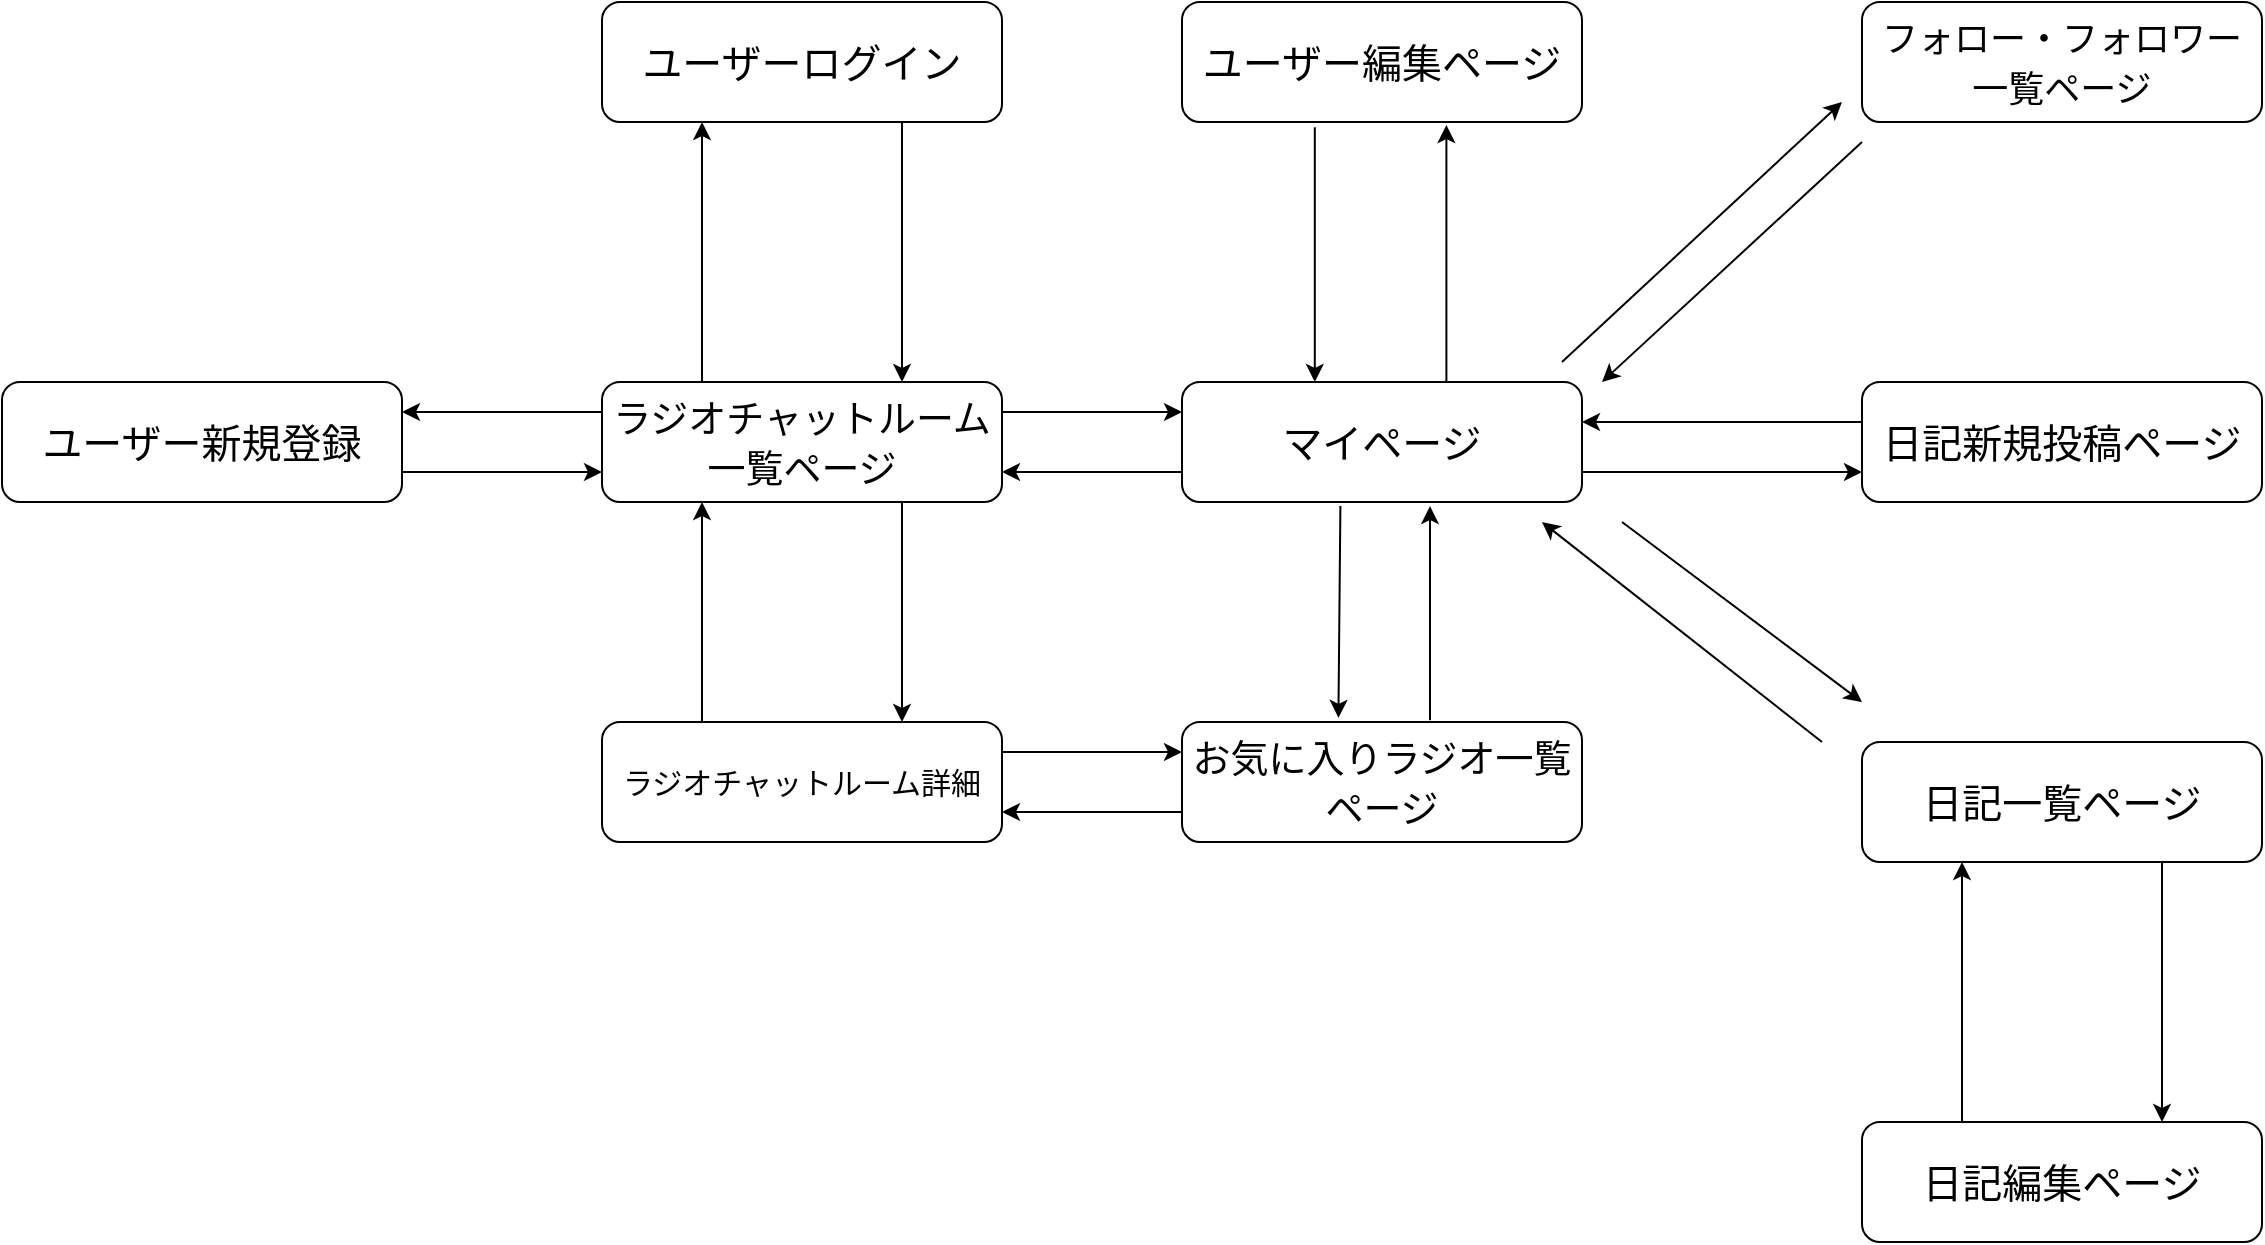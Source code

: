 <mxfile>
    <diagram id="2nmyHhBSpIyZ48t5KGVI" name="ページ1">
        <mxGraphModel dx="1840" dy="1413" grid="1" gridSize="10" guides="1" tooltips="1" connect="1" arrows="1" fold="1" page="1" pageScale="1" pageWidth="827" pageHeight="1169" math="0" shadow="0">
            <root>
                <mxCell id="0"/>
                <mxCell id="1" parent="0"/>
                <mxCell id="18" style="edgeStyle=none;html=1;exitX=0.25;exitY=0;exitDx=0;exitDy=0;entryX=0.25;entryY=1;entryDx=0;entryDy=0;fontSize=15;" edge="1" parent="1" source="8" target="12">
                    <mxGeometry relative="1" as="geometry"/>
                </mxCell>
                <mxCell id="20" style="edgeStyle=none;html=1;fontSize=15;entryX=0;entryY=0.25;entryDx=0;entryDy=0;exitX=1;exitY=0.25;exitDx=0;exitDy=0;" edge="1" parent="1" source="8" target="10">
                    <mxGeometry relative="1" as="geometry">
                        <mxPoint x="760" y="570" as="sourcePoint"/>
                        <mxPoint x="830" y="490" as="targetPoint"/>
                    </mxGeometry>
                </mxCell>
                <mxCell id="22" style="edgeStyle=none;html=1;fontSize=15;entryX=1;entryY=0.25;entryDx=0;entryDy=0;exitX=0;exitY=0.25;exitDx=0;exitDy=0;" edge="1" parent="1" source="8" target="11">
                    <mxGeometry relative="1" as="geometry">
                        <mxPoint x="570" y="580" as="sourcePoint"/>
                        <mxPoint x="490" y="490" as="targetPoint"/>
                    </mxGeometry>
                </mxCell>
                <mxCell id="57" style="edgeStyle=none;html=1;exitX=0.25;exitY=1;exitDx=0;exitDy=0;entryX=0.25;entryY=0;entryDx=0;entryDy=0;fontSize=18;startArrow=classic;startFill=1;endArrow=none;endFill=0;" edge="1" parent="1" source="8" target="9">
                    <mxGeometry relative="1" as="geometry"/>
                </mxCell>
                <mxCell id="8" value="&lt;font style=&quot;font-size: 19px;&quot;&gt;ラジオチャットルーム一覧ページ&lt;/font&gt;" style="rounded=1;whiteSpace=wrap;html=1;fontSize=20;" vertex="1" parent="1">
                    <mxGeometry x="550" y="430" width="200" height="60" as="geometry"/>
                </mxCell>
                <mxCell id="26" style="edgeStyle=none;html=1;fontSize=15;exitX=1;exitY=0.25;exitDx=0;exitDy=0;entryX=0;entryY=0.25;entryDx=0;entryDy=0;" edge="1" parent="1" source="9" target="43">
                    <mxGeometry relative="1" as="geometry">
                        <mxPoint x="960" y="650" as="targetPoint"/>
                    </mxGeometry>
                </mxCell>
                <mxCell id="56" style="edgeStyle=none;html=1;exitX=0.75;exitY=0;exitDx=0;exitDy=0;entryX=0.75;entryY=1;entryDx=0;entryDy=0;fontSize=18;startArrow=classic;startFill=1;endArrow=none;endFill=0;" edge="1" parent="1" source="9" target="8">
                    <mxGeometry relative="1" as="geometry"/>
                </mxCell>
                <mxCell id="9" value="&lt;font style=&quot;font-size: 15px;&quot;&gt;ラジオチャットルーム詳細&lt;/font&gt;" style="rounded=1;whiteSpace=wrap;html=1;fontSize=15;" vertex="1" parent="1">
                    <mxGeometry x="550" y="600" width="200" height="60" as="geometry"/>
                </mxCell>
                <mxCell id="21" style="edgeStyle=none;html=1;fontSize=15;entryX=1;entryY=0.75;entryDx=0;entryDy=0;exitX=0;exitY=0.75;exitDx=0;exitDy=0;" edge="1" parent="1" source="10" target="8">
                    <mxGeometry relative="1" as="geometry">
                        <mxPoint x="850" y="500" as="sourcePoint"/>
                        <mxPoint x="770" y="590" as="targetPoint"/>
                    </mxGeometry>
                </mxCell>
                <mxCell id="25" style="edgeStyle=none;html=1;entryX=1;entryY=0.75;entryDx=0;entryDy=0;fontSize=15;exitX=0;exitY=0.75;exitDx=0;exitDy=0;" edge="1" parent="1" source="43" target="9">
                    <mxGeometry relative="1" as="geometry">
                        <mxPoint x="920" y="660" as="sourcePoint"/>
                    </mxGeometry>
                </mxCell>
                <mxCell id="31" value="" style="edgeStyle=none;html=1;fontSize=15;exitX=0.661;exitY=0;exitDx=0;exitDy=0;entryX=0.661;entryY=1.025;entryDx=0;entryDy=0;entryPerimeter=0;exitPerimeter=0;" edge="1" parent="1" source="10" target="13">
                    <mxGeometry relative="1" as="geometry"/>
                </mxCell>
                <mxCell id="32" style="edgeStyle=none;html=1;fontSize=15;" edge="1" parent="1">
                    <mxGeometry relative="1" as="geometry">
                        <mxPoint x="1060" y="500" as="sourcePoint"/>
                        <mxPoint x="1180" y="590" as="targetPoint"/>
                    </mxGeometry>
                </mxCell>
                <mxCell id="38" style="edgeStyle=none;html=1;exitX=1;exitY=0.75;exitDx=0;exitDy=0;entryX=0;entryY=0.75;entryDx=0;entryDy=0;fontSize=15;" edge="1" parent="1" source="10" target="15">
                    <mxGeometry relative="1" as="geometry"/>
                </mxCell>
                <mxCell id="45" style="edgeStyle=none;html=1;entryX=0.391;entryY=-0.034;entryDx=0;entryDy=0;entryPerimeter=0;fontSize=19;exitX=0.396;exitY=1.034;exitDx=0;exitDy=0;exitPerimeter=0;" edge="1" parent="1" source="10" target="43">
                    <mxGeometry relative="1" as="geometry"/>
                </mxCell>
                <mxCell id="10" value="マイページ" style="rounded=1;whiteSpace=wrap;html=1;fontSize=20;" vertex="1" parent="1">
                    <mxGeometry x="840" y="430" width="200" height="60" as="geometry"/>
                </mxCell>
                <mxCell id="23" style="edgeStyle=none;html=1;fontSize=15;entryX=0;entryY=0.75;entryDx=0;entryDy=0;exitX=1;exitY=0.75;exitDx=0;exitDy=0;" edge="1" parent="1" source="11" target="8">
                    <mxGeometry relative="1" as="geometry">
                        <mxPoint x="470" y="500" as="sourcePoint"/>
                        <mxPoint x="550" y="590" as="targetPoint"/>
                    </mxGeometry>
                </mxCell>
                <mxCell id="11" value="&lt;span style=&quot;font-size: 20px;&quot;&gt;ユーザー新規登録&lt;/span&gt;" style="rounded=1;whiteSpace=wrap;html=1;" vertex="1" parent="1">
                    <mxGeometry x="250" y="430" width="200" height="60" as="geometry"/>
                </mxCell>
                <mxCell id="19" style="edgeStyle=none;html=1;exitX=0.75;exitY=1;exitDx=0;exitDy=0;entryX=0.75;entryY=0;entryDx=0;entryDy=0;fontSize=15;" edge="1" parent="1" source="12" target="8">
                    <mxGeometry relative="1" as="geometry"/>
                </mxCell>
                <mxCell id="12" value="ユーザーログイン" style="rounded=1;whiteSpace=wrap;html=1;fontSize=20;" vertex="1" parent="1">
                    <mxGeometry x="550" y="240" width="200" height="60" as="geometry"/>
                </mxCell>
                <mxCell id="30" value="" style="edgeStyle=none;html=1;fontSize=15;entryX=0.332;entryY=0;entryDx=0;entryDy=0;exitX=0.332;exitY=1.044;exitDx=0;exitDy=0;exitPerimeter=0;entryPerimeter=0;" edge="1" parent="1" source="13" target="10">
                    <mxGeometry relative="1" as="geometry"/>
                </mxCell>
                <mxCell id="13" value="ユーザー編集ページ" style="rounded=1;whiteSpace=wrap;html=1;fontSize=20;" vertex="1" parent="1">
                    <mxGeometry x="840" y="240" width="200" height="60" as="geometry"/>
                </mxCell>
                <mxCell id="33" style="edgeStyle=none;html=1;fontSize=15;" edge="1" parent="1">
                    <mxGeometry relative="1" as="geometry">
                        <mxPoint x="1020" y="500" as="targetPoint"/>
                        <mxPoint x="1160" y="610" as="sourcePoint"/>
                    </mxGeometry>
                </mxCell>
                <mxCell id="41" style="edgeStyle=none;html=1;entryX=0.75;entryY=0;entryDx=0;entryDy=0;fontSize=15;exitX=0.75;exitY=1;exitDx=0;exitDy=0;" edge="1" parent="1" source="14" target="40">
                    <mxGeometry relative="1" as="geometry"/>
                </mxCell>
                <mxCell id="14" value="日記一覧ページ" style="rounded=1;whiteSpace=wrap;html=1;fontSize=20;" vertex="1" parent="1">
                    <mxGeometry x="1180" y="610" width="200" height="60" as="geometry"/>
                </mxCell>
                <mxCell id="37" style="edgeStyle=none;html=1;fontSize=15;" edge="1" parent="1">
                    <mxGeometry relative="1" as="geometry">
                        <mxPoint x="1180" y="450" as="sourcePoint"/>
                        <mxPoint x="1040" y="450" as="targetPoint"/>
                    </mxGeometry>
                </mxCell>
                <mxCell id="15" value="日記新規投稿ページ" style="rounded=1;whiteSpace=wrap;html=1;fontSize=20;" vertex="1" parent="1">
                    <mxGeometry x="1180" y="430" width="200" height="60" as="geometry"/>
                </mxCell>
                <mxCell id="42" style="edgeStyle=none;html=1;exitX=0.25;exitY=0;exitDx=0;exitDy=0;fontSize=15;entryX=0.25;entryY=1;entryDx=0;entryDy=0;" edge="1" parent="1" source="40" target="14">
                    <mxGeometry relative="1" as="geometry">
                        <mxPoint x="1229.882" y="680" as="targetPoint"/>
                    </mxGeometry>
                </mxCell>
                <mxCell id="40" value="日記編集ページ" style="rounded=1;whiteSpace=wrap;html=1;fontSize=20;" vertex="1" parent="1">
                    <mxGeometry x="1180" y="800" width="200" height="60" as="geometry"/>
                </mxCell>
                <mxCell id="44" style="edgeStyle=none;html=1;entryX=0.62;entryY=1.034;entryDx=0;entryDy=0;fontSize=19;exitX=0.62;exitY=-0.015;exitDx=0;exitDy=0;exitPerimeter=0;entryPerimeter=0;" edge="1" parent="1" source="43" target="10">
                    <mxGeometry relative="1" as="geometry"/>
                </mxCell>
                <mxCell id="43" value="&lt;font style=&quot;font-size: 19px;&quot;&gt;お気に入りラジオ一覧ページ&lt;/font&gt;" style="rounded=1;whiteSpace=wrap;html=1;fontSize=20;" vertex="1" parent="1">
                    <mxGeometry x="840" y="600" width="200" height="60" as="geometry"/>
                </mxCell>
                <mxCell id="46" value="&lt;font style=&quot;font-size: 18px;&quot;&gt;フォロー・フォロワー&lt;br&gt;一覧ページ&lt;/font&gt;" style="rounded=1;whiteSpace=wrap;html=1;fontSize=20;" vertex="1" parent="1">
                    <mxGeometry x="1180" y="240" width="200" height="60" as="geometry"/>
                </mxCell>
                <mxCell id="47" value="" style="endArrow=classic;html=1;fontSize=18;" edge="1" parent="1">
                    <mxGeometry width="50" height="50" relative="1" as="geometry">
                        <mxPoint x="1030" y="420" as="sourcePoint"/>
                        <mxPoint x="1170" y="290" as="targetPoint"/>
                    </mxGeometry>
                </mxCell>
                <mxCell id="48" value="" style="endArrow=classic;html=1;fontSize=18;" edge="1" parent="1">
                    <mxGeometry width="50" height="50" relative="1" as="geometry">
                        <mxPoint x="1180" y="310" as="sourcePoint"/>
                        <mxPoint x="1050" y="430" as="targetPoint"/>
                    </mxGeometry>
                </mxCell>
            </root>
        </mxGraphModel>
    </diagram>
</mxfile>
